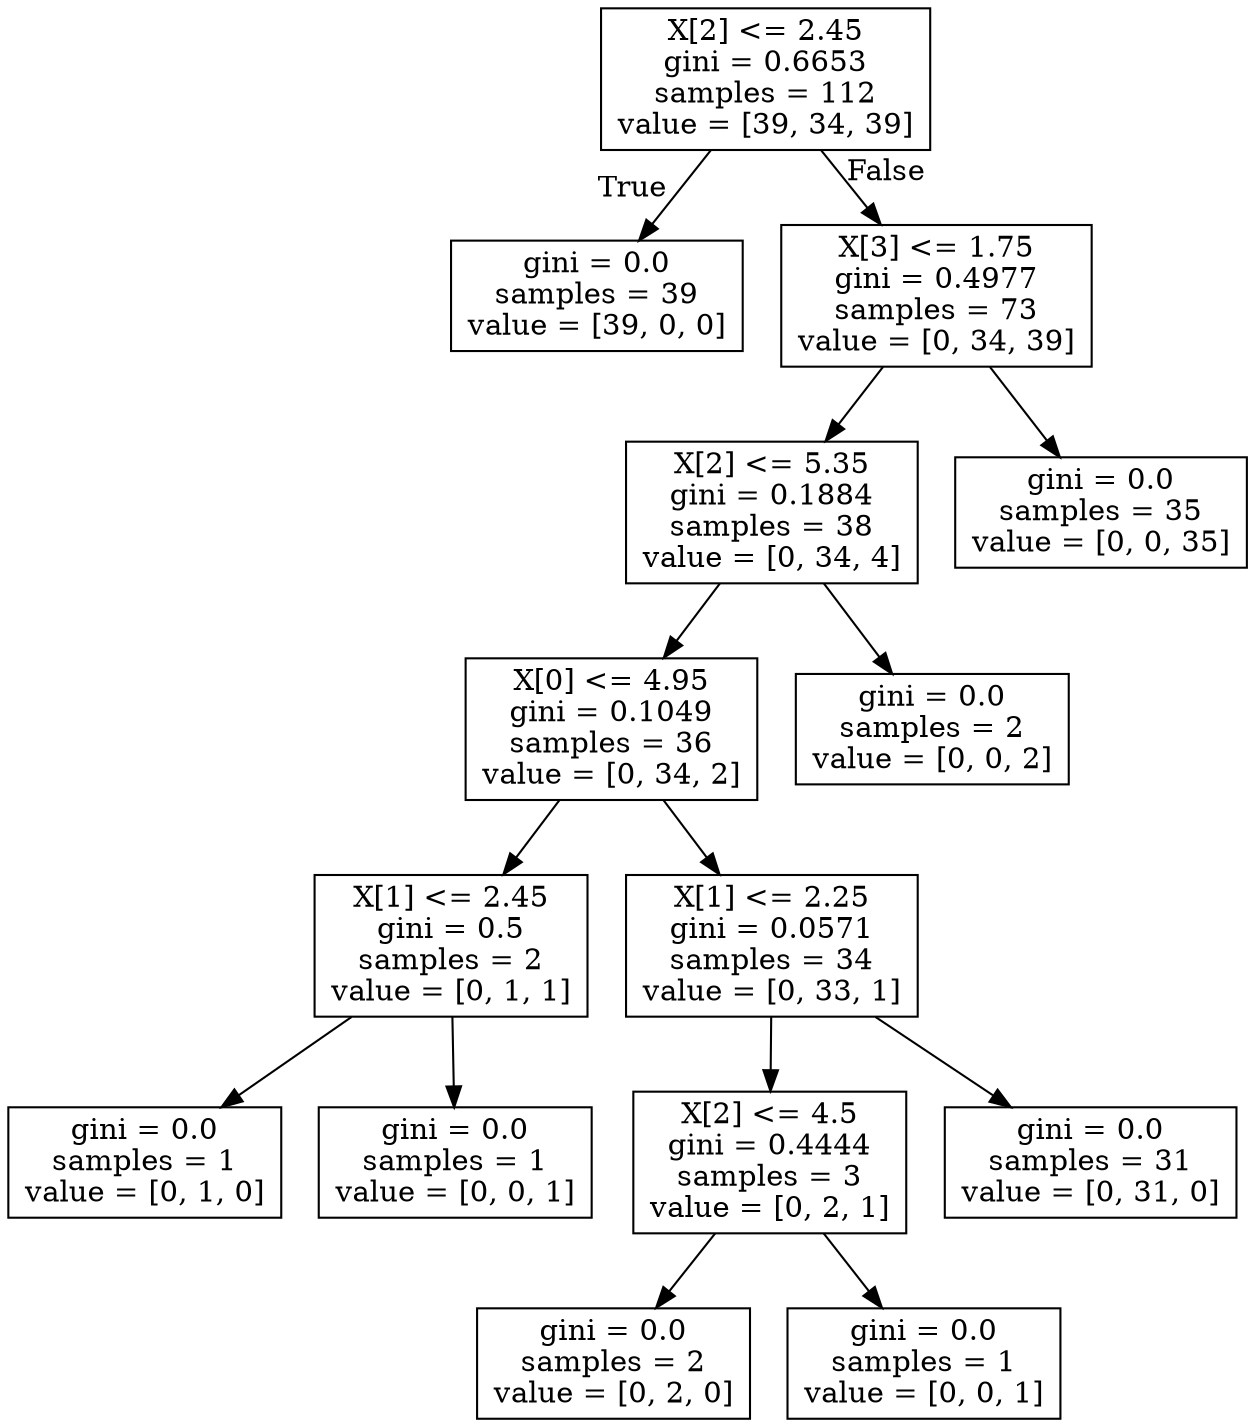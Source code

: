 digraph Tree {
node [shape=box] ;
0 [label="X[2] <= 2.45\ngini = 0.6653\nsamples = 112\nvalue = [39, 34, 39]"] ;
1 [label="gini = 0.0\nsamples = 39\nvalue = [39, 0, 0]"] ;
0 -> 1 [labeldistance=2.5, labelangle=45, headlabel="True"] ;
2 [label="X[3] <= 1.75\ngini = 0.4977\nsamples = 73\nvalue = [0, 34, 39]"] ;
0 -> 2 [labeldistance=2.5, labelangle=-45, headlabel="False"] ;
3 [label="X[2] <= 5.35\ngini = 0.1884\nsamples = 38\nvalue = [0, 34, 4]"] ;
2 -> 3 ;
4 [label="X[0] <= 4.95\ngini = 0.1049\nsamples = 36\nvalue = [0, 34, 2]"] ;
3 -> 4 ;
5 [label="X[1] <= 2.45\ngini = 0.5\nsamples = 2\nvalue = [0, 1, 1]"] ;
4 -> 5 ;
6 [label="gini = 0.0\nsamples = 1\nvalue = [0, 1, 0]"] ;
5 -> 6 ;
7 [label="gini = 0.0\nsamples = 1\nvalue = [0, 0, 1]"] ;
5 -> 7 ;
8 [label="X[1] <= 2.25\ngini = 0.0571\nsamples = 34\nvalue = [0, 33, 1]"] ;
4 -> 8 ;
9 [label="X[2] <= 4.5\ngini = 0.4444\nsamples = 3\nvalue = [0, 2, 1]"] ;
8 -> 9 ;
10 [label="gini = 0.0\nsamples = 2\nvalue = [0, 2, 0]"] ;
9 -> 10 ;
11 [label="gini = 0.0\nsamples = 1\nvalue = [0, 0, 1]"] ;
9 -> 11 ;
12 [label="gini = 0.0\nsamples = 31\nvalue = [0, 31, 0]"] ;
8 -> 12 ;
13 [label="gini = 0.0\nsamples = 2\nvalue = [0, 0, 2]"] ;
3 -> 13 ;
14 [label="gini = 0.0\nsamples = 35\nvalue = [0, 0, 35]"] ;
2 -> 14 ;
}